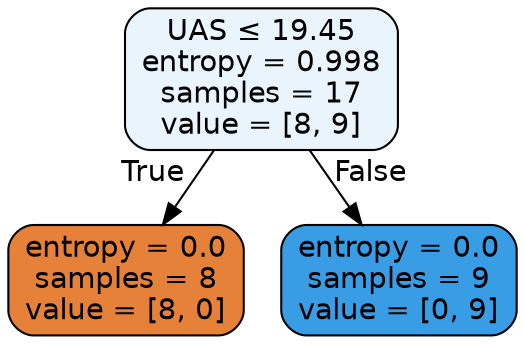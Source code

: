 digraph Tree {
node [shape=box, style="filled, rounded", color="black", fontname="helvetica"] ;
edge [fontname="helvetica"] ;
0 [label=<UAS &le; 19.45<br/>entropy = 0.998<br/>samples = 17<br/>value = [8, 9]>, fillcolor="#e9f4fc"] ;
1 [label=<entropy = 0.0<br/>samples = 8<br/>value = [8, 0]>, fillcolor="#e58139"] ;
0 -> 1 [labeldistance=2.5, labelangle=45, headlabel="True"] ;
2 [label=<entropy = 0.0<br/>samples = 9<br/>value = [0, 9]>, fillcolor="#399de5"] ;
0 -> 2 [labeldistance=2.5, labelangle=-45, headlabel="False"] ;
}